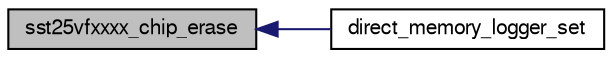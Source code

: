 digraph "sst25vfxxxx_chip_erase"
{
  edge [fontname="FreeSans",fontsize="10",labelfontname="FreeSans",labelfontsize="10"];
  node [fontname="FreeSans",fontsize="10",shape=record];
  rankdir="LR";
  Node1 [label="sst25vfxxxx_chip_erase",height=0.2,width=0.4,color="black", fillcolor="grey75", style="filled", fontcolor="black"];
  Node1 -> Node2 [dir="back",color="midnightblue",fontsize="10",style="solid",fontname="FreeSans"];
  Node2 [label="direct_memory_logger_set",height=0.2,width=0.4,color="black", fillcolor="white", style="filled",URL="$direct__memory__logger_8h.html#a8c3cb6724a2e939837cc6098cc61c274"];
}
